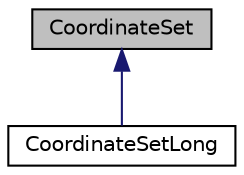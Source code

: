 digraph "CoordinateSet"
{
 // INTERACTIVE_SVG=YES
  bgcolor="transparent";
  edge [fontname="Helvetica",fontsize="10",labelfontname="Helvetica",labelfontsize="10"];
  node [fontname="Helvetica",fontsize="10",shape=record];
  Node0 [label="CoordinateSet",height=0.2,width=0.4,color="black", fillcolor="grey75", style="filled", fontcolor="black"];
  Node0 -> Node1 [dir="back",color="midnightblue",fontsize="10",style="solid",fontname="Helvetica"];
  Node1 [label="CoordinateSetLong",height=0.2,width=0.4,color="black",URL="$d6/d8f/classumontreal_1_1ssj_1_1mcqmctools_1_1anova_1_1CoordinateSetLong.html",tooltip="Implementation of CoordinateSet using a long bit-mask internal representation. "];
}
